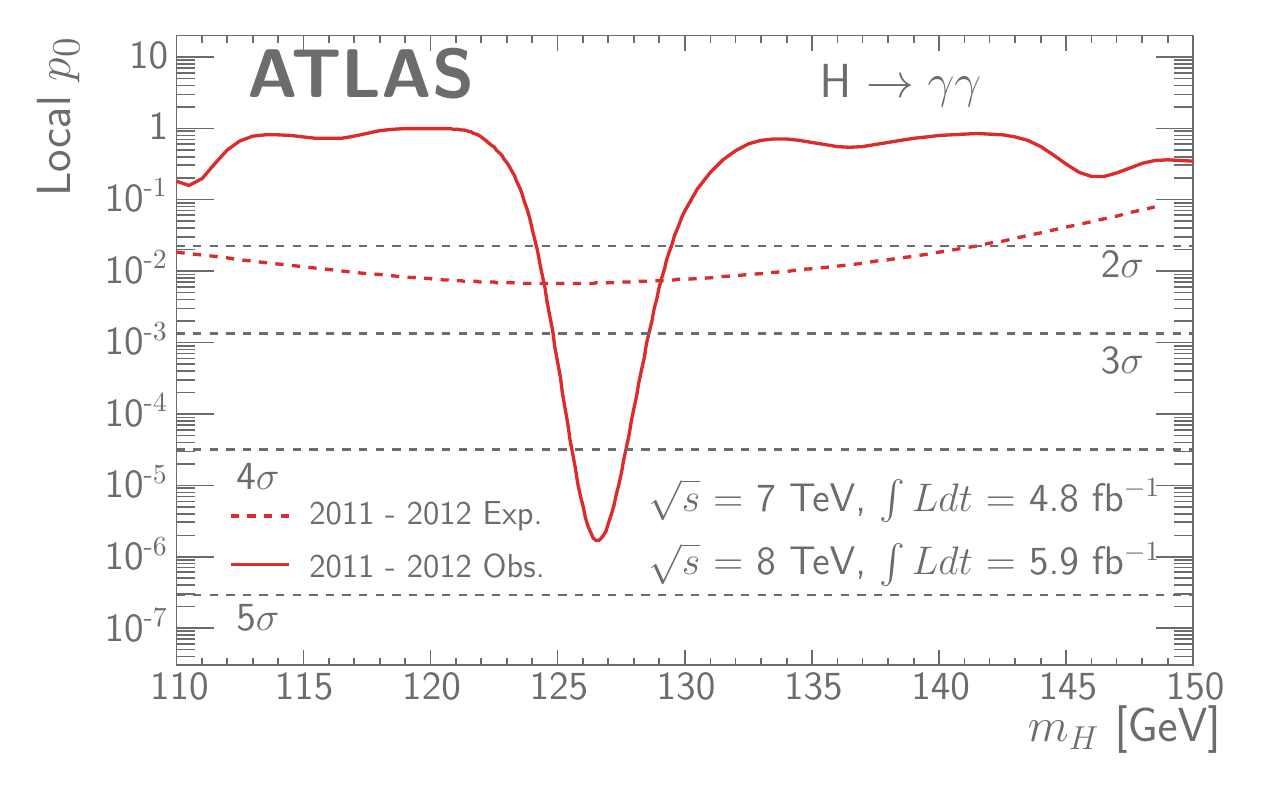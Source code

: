 \begin{tikzpicture}[y=-1cm]
\sf
  \definecolor{red}{RGB}{221,42,43}
  \definecolor{green}{RGB}{132,184,24}
  \definecolor{blue}{RGB}{0,72,112}
  \definecolor{orange}{RGB}{192,128,64}
  \definecolor{gray}{RGB}{107,108,110}
  \colorlet{black}{gray}


\draw[semithick,black] (2.832,18.379) rectangle (15.742,10.38);
\draw[semithick,black] (2.832,18.379) -- (15.742,18.379);
\draw[semithick,black] (2.832,18.186) -- (2.832,18.379);
\draw[semithick,black] (3.158,18.284) -- (3.158,18.379);
\draw[semithick,black] (3.476,18.284) -- (3.476,18.379);
\draw[semithick,black] (3.802,18.284) -- (3.802,18.379);
\draw[semithick,black] (4.119,18.284) -- (4.119,18.379);
\draw[semithick,black] (4.445,18.186) -- (4.445,18.379);
\draw[semithick,black] (4.771,18.284) -- (4.771,18.379);
\draw[semithick,black] (5.088,18.284) -- (5.088,18.379);
\draw[semithick,black] (5.414,18.284) -- (5.414,18.379);
\draw[semithick,black] (5.732,18.284) -- (5.732,18.379);
\draw[semithick,black] (6.06,18.186) -- (6.06,18.379);
\draw[semithick,black] (6.386,18.284) -- (6.386,18.379);
\draw[semithick,black] (6.703,18.284) -- (6.703,18.379);
\draw[semithick,black] (7.029,18.284) -- (7.029,18.379);
\draw[semithick,black] (7.347,18.284) -- (7.347,18.379);
\draw[semithick,black] (7.673,18.186) -- (7.673,18.379);
\draw[semithick,black] (7.999,18.284) -- (7.999,18.379);
\draw[semithick,black] (8.316,18.284) -- (8.316,18.379);
\draw[semithick,black] (8.642,18.284) -- (8.642,18.379);
\draw[semithick,black] (8.96,18.284) -- (8.96,18.379);
\draw[semithick,black] (9.288,18.186) -- (9.288,18.379);
\draw[semithick,black] (9.614,18.284) -- (9.614,18.379);
\draw[semithick,black] (9.931,18.284) -- (9.931,18.379);
\draw[semithick,black] (10.257,18.284) -- (10.257,18.379);
\draw[semithick,black] (10.583,18.284) -- (10.583,18.379);
\draw[semithick,black] (10.901,18.186) -- (10.901,18.379);
\draw[semithick,black] (11.227,18.284) -- (11.227,18.379);
\draw[semithick,black] (11.544,18.284) -- (11.544,18.379);
\draw[semithick,black] (11.87,18.284) -- (11.87,18.379);
\draw[semithick,black] (12.198,18.284) -- (12.198,18.379);
\draw[semithick,black] (12.516,18.186) -- (12.516,18.379);
\draw[semithick,black] (12.842,18.284) -- (12.842,18.379);
\draw[semithick,black] (13.159,18.284) -- (13.159,18.379);
\draw[semithick,black] (13.485,18.284) -- (13.485,18.379);
\draw[semithick,black] (13.811,18.284) -- (13.811,18.379);
\draw[semithick,black] (14.129,18.186) -- (14.129,18.379);
\draw[semithick,black] (14.455,18.284) -- (14.455,18.379);
\draw[semithick,black] (14.772,18.284) -- (14.772,18.379);
\draw[semithick,black] (15.098,18.284) -- (15.098,18.379);
\draw[semithick,black] (15.424,18.284) -- (15.424,18.379);
\draw[semithick,black] (15.742,18.186) -- (15.742,18.379);
\draw[semithick,black] (2.832,10.575) -- (2.832,10.38);
\draw[semithick,black] (3.158,10.477) -- (3.158,10.38);
\draw[semithick,black] (3.476,10.477) -- (3.476,10.38);
\draw[semithick,black] (3.802,10.477) -- (3.802,10.38);
\draw[semithick,black] (4.119,10.477) -- (4.119,10.38);
\draw[semithick,black] (4.445,10.575) -- (4.445,10.38);
\draw[semithick,black] (4.771,10.477) -- (4.771,10.38);
\draw[semithick,black] (5.088,10.477) -- (5.088,10.38);
\draw[semithick,black] (5.414,10.477) -- (5.414,10.38);
\draw[semithick,black] (5.732,10.477) -- (5.732,10.38);
\draw[semithick,black] (6.06,10.575) -- (6.06,10.38);
\draw[semithick,black] (6.386,10.477) -- (6.386,10.38);
\draw[semithick,black] (6.703,10.477) -- (6.703,10.38);
\draw[semithick,black] (7.029,10.477) -- (7.029,10.38);
\draw[semithick,black] (7.347,10.477) -- (7.347,10.38);
\draw[semithick,black] (7.673,10.575) -- (7.673,10.38);
\draw[semithick,black] (7.999,10.477) -- (7.999,10.38);
\draw[semithick,black] (8.316,10.477) -- (8.316,10.38);
\draw[semithick,black] (8.642,10.477) -- (8.642,10.38);
\draw[semithick,black] (8.96,10.477) -- (8.96,10.38);
\draw[semithick,black] (9.288,10.575) -- (9.288,10.38);
\draw[semithick,black] (9.614,10.477) -- (9.614,10.38);
\draw[semithick,black] (9.931,10.477) -- (9.931,10.38);
\draw[semithick,black] (10.257,10.477) -- (10.257,10.38);
\draw[semithick,black] (10.583,10.477) -- (10.583,10.38);
\draw[semithick,black] (10.901,10.575) -- (10.901,10.38);
\draw[semithick,black] (11.227,10.477) -- (11.227,10.38);
\draw[semithick,black] (11.544,10.477) -- (11.544,10.38);
\draw[semithick,black] (11.87,10.477) -- (11.87,10.38);
\draw[semithick,black] (12.198,10.477) -- (12.198,10.38);
\draw[semithick,black] (12.516,10.575) -- (12.516,10.38);
\draw[semithick,black] (12.842,10.477) -- (12.842,10.38);
\draw[semithick,black] (13.159,10.477) -- (13.159,10.38);
\draw[semithick,black] (13.485,10.477) -- (13.485,10.38);
\draw[semithick,black] (13.811,10.477) -- (13.811,10.38);
\draw[semithick,black] (14.129,10.575) -- (14.129,10.38);
\draw[semithick,black] (14.455,10.477) -- (14.455,10.38);
\draw[semithick,black] (14.772,10.477) -- (14.772,10.38);
\draw[semithick,black] (15.098,10.477) -- (15.098,10.38);
\draw[semithick,black] (15.424,10.477) -- (15.424,10.38);
\draw[semithick,black] (15.742,10.575) -- (15.742,10.38);
\draw[semithick,black] (2.832,18.379) -- (2.832,10.38);
\draw[semithick,black] (3.069,18.379) -- (2.832,18.379);
\draw[semithick,black] (3.069,18.265) -- (2.832,18.265);
\draw[semithick,black] (3.069,18.178) -- (2.832,18.178);
\draw[semithick,black] (3.069,18.106) -- (2.832,18.106);
\draw[semithick,black] (3.069,18.045) -- (2.832,18.045);
\draw[semithick,black] (3.069,17.992) -- (2.832,17.992);
\draw[semithick,black] (3.069,17.947) -- (2.832,17.947);
\draw[semithick,black] (3.308,17.903) -- (2.832,17.903);
\draw[semithick,black] (3.069,17.63) -- (2.832,17.63);
\draw[semithick,black] (3.069,17.471) -- (2.832,17.471);
\draw[semithick,black] (3.069,17.357) -- (2.832,17.357);
\draw[semithick,black] (3.069,17.268) -- (2.832,17.268);
\draw[semithick,black] (3.069,17.198) -- (2.832,17.198);
\draw[semithick,black] (3.069,17.137) -- (2.832,17.137);
\draw[semithick,black] (3.069,17.084) -- (2.832,17.084);
\draw[semithick,black] (3.069,17.039) -- (2.832,17.039);
\draw[semithick,black] (3.308,17.003) -- (2.832,17.003);
\draw[semithick,black] (3.069,16.73) -- (2.832,16.73);
\draw[semithick,black] (3.069,16.563) -- (2.832,16.563);
\draw[semithick,black] (3.069,16.457) -- (2.832,16.457);
\draw[semithick,black] (3.069,16.368) -- (2.832,16.368);
\draw[semithick,black] (3.069,16.298) -- (2.832,16.298);
\draw[semithick,black] (3.069,16.237) -- (2.832,16.237);
\draw[semithick,black] (3.069,16.184) -- (2.832,16.184);
\draw[semithick,black] (3.069,16.131) -- (2.832,16.131);
\draw[semithick,black] (3.308,16.095) -- (2.832,16.095);
\draw[semithick,black] (3.069,15.822) -- (2.832,15.822);
\draw[semithick,black] (3.069,15.663) -- (2.832,15.663);
\draw[semithick,black] (3.069,15.549) -- (2.832,15.549);
\draw[semithick,black] (3.069,15.46) -- (2.832,15.46);
\draw[semithick,black] (3.069,15.39) -- (2.832,15.39);
\draw[semithick,black] (3.069,15.329) -- (2.832,15.329);
\draw[semithick,black] (3.069,15.276) -- (2.832,15.276);
\draw[semithick,black] (3.069,15.232) -- (2.832,15.232);
\draw[semithick,black] (3.308,15.187) -- (2.832,15.187);
\draw[semithick,black] (3.069,14.914) -- (2.832,14.914);
\draw[semithick,black] (3.069,14.755) -- (2.832,14.755);
\draw[semithick,black] (3.069,14.641) -- (2.832,14.641);
\draw[semithick,black] (3.069,14.552) -- (2.832,14.552);
\draw[semithick,black] (3.069,14.482) -- (2.832,14.482);
\draw[semithick,black] (3.069,14.421) -- (2.832,14.421);
\draw[semithick,black] (3.069,14.368) -- (2.832,14.368);
\draw[semithick,black] (3.069,14.323) -- (2.832,14.323);
\draw[semithick,black] (3.308,14.279) -- (2.832,14.279);
\draw[semithick,black] (3.069,14.006) -- (2.832,14.006);
\draw[semithick,black] (3.069,13.847) -- (2.832,13.847);
\draw[semithick,black] (3.069,13.733) -- (2.832,13.733);
\draw[semithick,black] (3.069,13.644) -- (2.832,13.644);
\draw[semithick,black] (3.069,13.574) -- (2.832,13.574);
\draw[semithick,black] (3.069,13.511) -- (2.832,13.511);
\draw[semithick,black] (3.069,13.458) -- (2.832,13.458);
\draw[semithick,black] (3.069,13.415) -- (2.832,13.415);
\draw[semithick,black] (3.308,13.371) -- (2.832,13.371);
\draw[semithick,black] (3.069,13.098) -- (2.832,13.098);
\draw[semithick,black] (3.069,12.939) -- (2.832,12.939);
\draw[semithick,black] (3.069,12.823) -- (2.832,12.823);
\draw[semithick,black] (3.069,12.736) -- (2.832,12.736);
\draw[semithick,black] (3.069,12.664) -- (2.832,12.664);
\draw[semithick,black] (3.069,12.603) -- (2.832,12.603);
\draw[semithick,black] (3.069,12.55) -- (2.832,12.55);
\draw[semithick,black] (3.069,12.505) -- (2.832,12.505);
\draw[semithick,black] (3.308,12.463) -- (2.832,12.463);
\draw[semithick,black] (3.069,12.188) -- (2.832,12.188);
\draw[semithick,black] (3.069,12.029) -- (2.832,12.029);
\draw[semithick,black] (3.069,11.923) -- (2.832,11.923);
\draw[semithick,black] (3.069,11.836) -- (2.832,11.836);
\draw[semithick,black] (3.069,11.756) -- (2.832,11.756);
\draw[semithick,black] (3.069,11.703) -- (2.832,11.703);
\draw[semithick,black] (3.069,11.65) -- (2.832,11.65);
\draw[semithick,black] (3.069,11.597) -- (2.832,11.597);
\draw[semithick,black] (3.308,11.563) -- (2.832,11.563);
\draw[semithick,black] (3.069,11.288) -- (2.832,11.288);
\draw[semithick,black] (3.069,11.129) -- (2.832,11.129);
\draw[semithick,black] (3.069,11.015) -- (2.832,11.015);
\draw[semithick,black] (3.069,10.928) -- (2.832,10.928);
\draw[semithick,black] (3.069,10.856) -- (2.832,10.856);
\draw[semithick,black] (3.069,10.795) -- (2.832,10.795);
\draw[semithick,black] (3.069,10.742) -- (2.832,10.742);
\draw[semithick,black] (3.069,10.689) -- (2.832,10.689);
\draw[semithick,black] (3.308,10.653) -- (2.832,10.653);
\draw[semithick,black] (15.742,18.379) -- (15.742,10.38);
\draw[semithick,black] (15.505,18.379) -- (15.742,18.379);
\draw[semithick,black] (15.505,18.265) -- (15.742,18.265);
\draw[semithick,black] (15.505,18.178) -- (15.742,18.178);
\draw[semithick,black] (15.505,18.106) -- (15.742,18.106);
\draw[semithick,black] (15.505,18.045) -- (15.742,18.045);
\draw[semithick,black] (15.505,17.992) -- (15.742,17.992);
\draw[semithick,black] (15.505,17.947) -- (15.742,17.947);
\draw[semithick,black] (15.276,17.903) -- (15.742,17.903);
\draw[semithick,black] (15.505,17.63) -- (15.742,17.63);
\draw[semithick,black] (15.505,17.471) -- (15.742,17.471);
\draw[semithick,black] (15.505,17.357) -- (15.742,17.357);
\draw[semithick,black] (15.505,17.268) -- (15.742,17.268);
\draw[semithick,black] (15.505,17.198) -- (15.742,17.198);
\draw[semithick,black] (15.505,17.137) -- (15.742,17.137);
\draw[semithick,black] (15.505,17.084) -- (15.742,17.084);
\draw[semithick,black] (15.505,17.039) -- (15.742,17.039);
\draw[semithick,black] (15.276,17.003) -- (15.742,17.003);
\draw[semithick,black] (15.505,16.73) -- (15.742,16.73);
\draw[semithick,black] (15.505,16.563) -- (15.742,16.563);
\draw[semithick,black] (15.505,16.457) -- (15.742,16.457);
\draw[semithick,black] (15.505,16.368) -- (15.742,16.368);
\draw[semithick,black] (15.505,16.298) -- (15.742,16.298);
\draw[semithick,black] (15.505,16.237) -- (15.742,16.237);
\draw[semithick,black] (15.505,16.184) -- (15.742,16.184);
\draw[semithick,black] (15.505,16.131) -- (15.742,16.131);
\draw[semithick,black] (15.276,16.095) -- (15.742,16.095);
\draw[semithick,black] (15.505,15.822) -- (15.742,15.822);
\draw[semithick,black] (15.505,15.663) -- (15.742,15.663);
\draw[semithick,black] (15.505,15.549) -- (15.742,15.549);
\draw[semithick,black] (15.505,15.46) -- (15.742,15.46);
\draw[semithick,black] (15.505,15.39) -- (15.742,15.39);
\draw[semithick,black] (15.505,15.329) -- (15.742,15.329);
\draw[semithick,black] (15.505,15.276) -- (15.742,15.276);
\draw[semithick,black] (15.505,15.232) -- (15.742,15.232);
\draw[semithick,black] (15.276,15.187) -- (15.742,15.187);
\draw[semithick,black] (15.505,14.914) -- (15.742,14.914);
\draw[semithick,black] (15.505,14.755) -- (15.742,14.755);
\draw[semithick,black] (15.505,14.641) -- (15.742,14.641);
\draw[semithick,black] (15.505,14.552) -- (15.742,14.552);
\draw[semithick,black] (15.505,14.482) -- (15.742,14.482);
\draw[semithick,black] (15.505,14.421) -- (15.742,14.421);
\draw[semithick,black] (15.505,14.368) -- (15.742,14.368);
\draw[semithick,black] (15.505,14.323) -- (15.742,14.323);
\draw[semithick,black] (15.276,14.279) -- (15.742,14.279);
\draw[semithick,black] (15.505,14.006) -- (15.742,14.006);
\draw[semithick,black] (15.505,13.847) -- (15.742,13.847);
\draw[semithick,black] (15.505,13.733) -- (15.742,13.733);
\draw[semithick,black] (15.505,13.644) -- (15.742,13.644);
\draw[semithick,black] (15.505,13.574) -- (15.742,13.574);
\draw[semithick,black] (15.505,13.511) -- (15.742,13.511);
\draw[semithick,black] (15.505,13.458) -- (15.742,13.458);
\draw[semithick,black] (15.505,13.415) -- (15.742,13.415);
\draw[semithick,black] (15.276,13.371) -- (15.742,13.371);
\draw[semithick,black] (15.505,13.098) -- (15.742,13.098);
\draw[semithick,black] (15.505,12.939) -- (15.742,12.939);
\draw[semithick,black] (15.505,12.823) -- (15.742,12.823);
\draw[semithick,black] (15.505,12.736) -- (15.742,12.736);
\draw[semithick,black] (15.505,12.664) -- (15.742,12.664);
\draw[semithick,black] (15.505,12.603) -- (15.742,12.603);
\draw[semithick,black] (15.505,12.55) -- (15.742,12.55);
\draw[semithick,black] (15.505,12.505) -- (15.742,12.505);
\draw[semithick,black] (15.276,12.463) -- (15.742,12.463);
\draw[semithick,black] (15.505,12.188) -- (15.742,12.188);
\draw[semithick,black] (15.505,12.029) -- (15.742,12.029);
\draw[semithick,black] (15.505,11.923) -- (15.742,11.923);
\draw[semithick,black] (15.505,11.836) -- (15.742,11.836);
\draw[semithick,black] (15.505,11.756) -- (15.742,11.756);
\draw[semithick,black] (15.505,11.703) -- (15.742,11.703);
\draw[semithick,black] (15.505,11.65) -- (15.742,11.65);
\draw[semithick,black] (15.505,11.597) -- (15.742,11.597);
\draw[semithick,black] (15.276,11.563) -- (15.742,11.563);
\draw[semithick,black] (15.505,11.288) -- (15.742,11.288);
\draw[semithick,black] (15.505,11.129) -- (15.742,11.129);
\draw[semithick,black] (15.505,11.015) -- (15.742,11.015);
\draw[semithick,black] (15.505,10.928) -- (15.742,10.928);
\draw[semithick,black] (15.505,10.856) -- (15.742,10.856);
\draw[semithick,black] (15.505,10.795) -- (15.742,10.795);
\draw[semithick,black] (15.505,10.742) -- (15.742,10.742);
\draw[semithick,black] (15.505,10.689) -- (15.742,10.689);
\draw[semithick,black] (15.276,10.653) -- (15.742,10.653);

\draw[very thick,dashed,red] (2.832,13.132) -- (2.991,13.151) --
(3.158,13.168) -- (3.317,13.185) -- (3.476,13.204) --
(3.634,13.229) -- (3.802,13.246) -- (3.96,13.265) --
(4.119,13.282) -- (4.286,13.299) -- (4.445,13.318) -- (4.604,13.335)
-- (4.771,13.352) -- (4.93,13.371) -- (5.088,13.388) --
(5.247,13.405) -- (5.414,13.415) -- (5.573,13.432) --
(5.732,13.449) -- (5.901,13.458) -- (6.06,13.468) --
(6.094,13.477) -- (6.191,13.477) -- (6.219,13.485) --
(6.289,13.485) -- (6.314,13.494) -- (6.447,13.494) --
(6.483,13.502) -- (6.642,13.502) -- (6.676,13.511) --
(6.871,13.511) -- (6.896,13.521) -- (7.188,13.521) --
(7.222,13.53) -- (8.122,13.53) -- (8.158,13.521) --
(8.45,13.521) -- (8.484,13.511) -- (8.678,13.511) --
(8.706,13.502) -- (8.873,13.502) -- (8.898,13.494) --
(9.032,13.494) -- (9.057,13.485) -- (9.155,13.485) --
(9.191,13.477) -- (9.288,13.477) -- (9.447,13.468) --
(9.614,13.458) -- (9.773,13.441) -- (9.931,13.432) --
(10.099,13.415) -- (10.257,13.405) -- (10.416,13.388) --
(10.583,13.379) -- (10.742,13.352) -- (10.901,13.343) --
(11.06,13.327) -- (11.227,13.31) -- (11.386,13.291) --
(11.544,13.274) -- (11.712,13.246) -- (11.87,13.229) --
(12.029,13.204) -- (12.198,13.185) -- (12.357,13.159) --
(12.516,13.132) -- (12.675,13.106) -- (12.842,13.079) --
(13.001,13.053) -- (13.159,13.018) -- (13.327,12.992) --
(13.485,12.956) -- (13.644,12.92) -- (13.811,12.886) --
(13.97,12.85) -- (14.129,12.814) -- (14.296,12.78) --
(14.455,12.744) -- (14.613,12.708) -- (14.772,12.675) --
(14.939,12.63) -- (15.098,12.594) -- (15.257,12.558);

\draw[very thick,red] (2.832,12.232) -- (2.991,12.285) -- (3.158,12.198)
-- (3.317,12.012) -- (3.476,11.836) -- (3.634,11.722) --
(3.802,11.659) -- (3.96,11.642) -- (4.119,11.642) --
(4.286,11.65) -- (4.445,11.669) -- (4.604,11.686) --
(4.93,11.686) -- (5.088,11.659) -- (5.247,11.625) --
(5.414,11.589) -- (5.573,11.572) -- (5.732,11.563) --
(6.314,11.563) -- (6.35,11.572) -- (6.411,11.572) --
(6.447,11.58) -- (6.483,11.58) -- (6.509,11.589) --
(6.545,11.597) -- (6.579,11.606) -- (6.606,11.625) --
(6.642,11.633) -- (6.676,11.65) -- (6.703,11.669) --
(6.737,11.695) -- (6.773,11.722) -- (6.799,11.748) --
(6.835,11.775) -- (6.871,11.8) -- (6.896,11.836) --
(6.932,11.87) -- (6.968,11.906) -- (6.993,11.951) --
(7.029,11.995) -- (7.063,12.048) -- (7.091,12.101) --
(7.127,12.162) -- (7.152,12.232) -- (7.188,12.304) --
(7.222,12.391) -- (7.25,12.488) -- (7.286,12.586) -- (7.319,12.7)
-- (7.347,12.823) -- (7.381,12.965) -- (7.417,13.106) --
(7.444,13.257) -- (7.478,13.424) -- (7.514,13.591) --
(7.54,13.767) -- (7.576,13.953) -- (7.612,14.137) --
(7.637,14.332) -- (7.673,14.527) -- (7.709,14.719) -- (7.734,14.922)
-- (7.77,15.126) -- (7.804,15.32) -- (7.832,15.522) --
(7.868,15.708) -- (7.902,15.892) -- (7.929,16.07) --
(7.963,16.228) -- (7.999,16.368) -- (8.026,16.502) --
(8.06,16.616) -- (8.096,16.696) -- (8.122,16.758) --
(8.158,16.792) -- (8.194,16.792) -- (8.219,16.775) --
(8.255,16.73) -- (8.291,16.669) -- (8.316,16.58) --
(8.352,16.474) -- (8.386,16.36) -- (8.414,16.228) --
(8.45,16.087) -- (8.484,15.936) -- (8.511,15.778) --
(8.545,15.619) -- (8.581,15.452) -- (8.608,15.284) --
(8.642,15.117) -- (8.678,14.95) -- (8.706,14.781) --
(8.74,14.622) -- (8.776,14.463) -- (8.801,14.296) --
(8.837,14.146) -- (8.873,13.998) -- (8.898,13.856) --
(8.934,13.722) -- (8.96,13.591) -- (8.996,13.458) --
(9.032,13.343) -- (9.057,13.229) -- (9.093,13.123) --
(9.129,13.026) -- (9.155,12.929) -- (9.191,12.842) --
(9.224,12.761) -- (9.252,12.683) -- (9.288,12.611) --
(9.447,12.33) -- (9.614,12.118) -- (9.773,11.959) --
(9.931,11.845) -- (10.099,11.756) -- (10.257,11.712) --
(10.416,11.695) -- (10.583,11.695) -- (10.742,11.712) --
(10.901,11.739) -- (11.06,11.764) -- (11.227,11.792) --
(11.386,11.8) -- (11.544,11.792) -- (11.712,11.764) --
(11.87,11.739) -- (12.029,11.712) -- (12.198,11.686) --
(12.357,11.669) -- (12.516,11.65) -- (12.675,11.642) --
(12.842,11.633) -- (13.001,11.625) -- (13.159,11.633) --
(13.327,11.642) -- (13.485,11.669) -- (13.644,11.712) --
(13.811,11.792) -- (13.97,11.898) -- (14.129,12.012) --
(14.296,12.118) -- (14.455,12.171) -- (14.613,12.171) --
(14.772,12.126) -- (14.939,12.065) -- (15.098,12.004) --
(15.257,11.968) -- (15.424,11.959) -- (15.583,11.968) --
(15.742,11.976);

\draw[thick,dashed,gray] (2.832,17.49) -- (15.742,17.49);
\draw[thick,dashed,gray] (2.832,13.053) -- (15.742,13.053);
\draw[thick,dashed,gray] (2.832,14.165) -- (15.742,14.165);
\draw[thick,dashed,gray] (2.832,15.638) -- (15.742,15.638);
\path (3.605,11.168) node[text=black,anchor=base west] {\fontsize{23.0}{27.6}\selectfont{}\bfseries\sffamily\emph{ATLAS}};
\path (10.878,11.168) node[text=black,anchor=base west] {\fontsize{16.0}{19.2}\selectfont{}H $\to\gamma\gamma$ };
\path (14.448,13.458) node[text=gray,anchor=base west] {\Large{}2$\sigma$ };
\path (14.448,14.671) node[text=gray,anchor=base west] {\Large{}3$\sigma$};
\path (3.469,16.152) node[text=gray,anchor=base west] {\Large{}4$\sigma$};
\path (3.469,17.937) node[text=gray,anchor=base west] {\Large{}5$\sigma$};
\path (8.704,16.421) node[text=black,anchor=base west] {\fontsize{14.0}{19.2}\selectfont{}$\sqrt{s}$ = 7 TeV, $\int Ldt$ = 4.8 fb$^{-1}$};
\path (9.26,16.457) -- (9.296,15.981);
\path (9.296,15.981) -- (9.595,15.981);
\path (8.704,17.23) node[text=black,anchor=base west] {\fontsize{14.0}{19.2}\selectfont{}$\sqrt{s}$ = 8 TeV, $\int Ldt$ = 5.9 fb$^{-1}$};
\path (9.26,17.259) -- (9.296,16.792);
\path (9.296,16.792) -- (9.595,16.792);

\path (13.521,19.353) node[text=black,anchor=base west] {\LARGE{}$m_H$ [GeV]};
\path (1.482,12.55) node[text=black,anchor=base west,rotate=90.0] {\fontsize{19.0}{22.8}\selectfont{}Local $p_0$};

\path (2.85,18.072)  node[text=black,anchor=base east] {\Large{}10$^{\text{-}7}$};
\path (2.85,17.162) node[text=black,anchor=base east] {\Large{}10$^{\text{-}6}$};
\path (2.85,16.254) node[text=black,anchor=base east] {\Large{}10$^{\text{-}5}$};
\path (2.85,15.344) node[text=black,anchor=base east] {\Large{}10$^{\text{-}4}$};
\path (2.85,14.436) node[text=black,anchor=base east] {\Large{}10$^{\text{-}3}$};
\path (2.85,13.525)  node[text=black,anchor=base east] {\Large{}10$^{\text{-}2}$};
\path (2.85,12.615) node[text=black,anchor=base east] {\Large{}10$^{\text{-}1}$};
\path (2.85,11.707) node[text=black,anchor=base east] {\Large{}1};
\path (2.85,10.801) node[text=black,anchor=base east] {\Large{}10};

\begin{scope}[xshift=-0.15cm, yshift=-0.1cm]
  \path (2.525,18.711)  node[text=black,anchor=base west] {\Large{}110};
  \path (4.108,18.711)  node[text=black,anchor=base west] {\Large{}115};
  \path (5.726,18.711)  node[text=black,anchor=base west] {\Large{}120};
  \path (7.343,18.711)  node[text=black,anchor=base west] {\Large{}125};
  \path (8.958,18.711)  node[text=black,anchor=base west] {\Large{}130};
  \path (10.575,18.711) node[text=black,anchor=base west] {\Large{}135};
  \path (12.192,18.711)   node[text=black,anchor=base west] {\Large{}140};
  \path (13.809,18.711) node[text=black,anchor=base west] {\Large{}145};
  \path (15.424,18.711) node[text=black,anchor=base west] {\Large{}150};
\end{scope}

\begin{scope}[yshift=6.8cm, xshift=-3.25cm]
  \path (7.645,23.393) node[text=black,anchor=base west] {\fontsize{13.0}{15.6}\selectfont{}2011 - 2012 Exp.};
  \draw[very thick,dashed,red] (6.773,23.283) -- (7.514,23.283);
  \path (7.645,24.067) node[text=black,anchor=base west] {\fontsize{13.0}{15.6}\selectfont{}2011 - 2012 Obs.};
  \draw[very thick,red] (6.773,23.901) -- (7.514,23.901);
\end{scope}

\end{tikzpicture}%
%% Configure (x)emacs for this file ...
%% Local Variables:
%% mode: latex
%% End:
